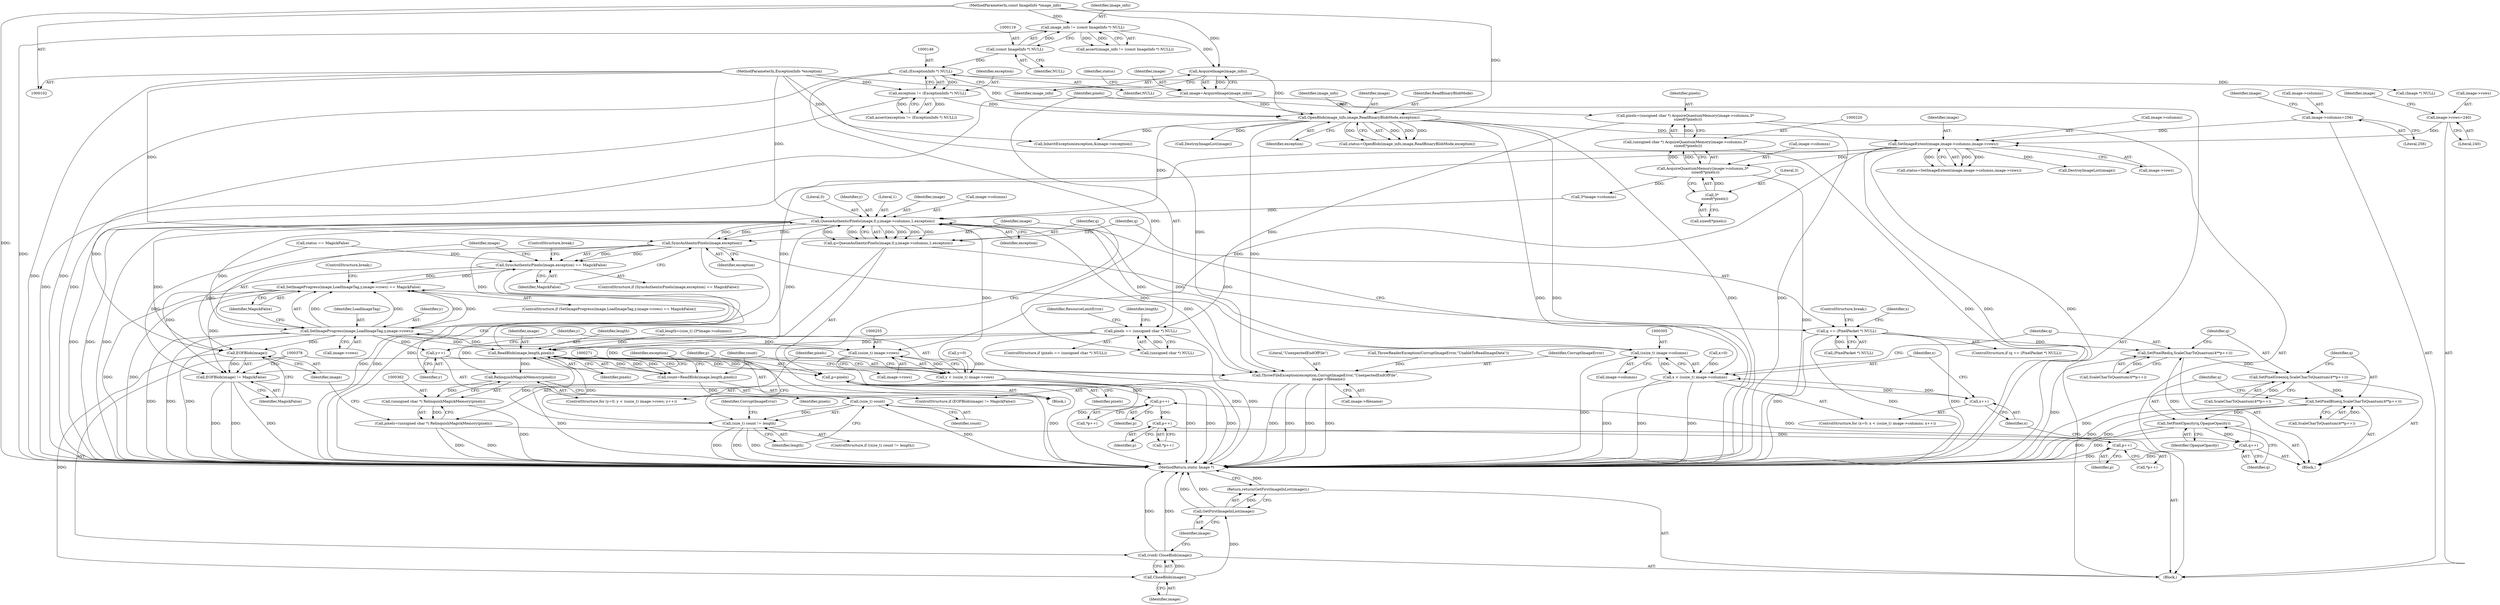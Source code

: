 digraph "0_ImageMagick_f6e9d0d9955e85bdd7540b251cd50d598dacc5e6_24@pointer" {
"1000217" [label="(Call,pixels=(unsigned char *) AcquireQuantumMemory(image->columns,3*\n     sizeof(*pixels)))"];
"1000219" [label="(Call,(unsigned char *) AcquireQuantumMemory(image->columns,3*\n     sizeof(*pixels)))"];
"1000221" [label="(Call,AcquireQuantumMemory(image->columns,3*\n     sizeof(*pixels)))"];
"1000195" [label="(Call,SetImageExtent(image,image->columns,image->rows))"];
"1000160" [label="(Call,OpenBlob(image_info,image,ReadBinaryBlobMode,exception))"];
"1000156" [label="(Call,AcquireImage(image_info))"];
"1000116" [label="(Call,image_info != (const ImageInfo *) NULL)"];
"1000103" [label="(MethodParameterIn,const ImageInfo *image_info)"];
"1000118" [label="(Call,(const ImageInfo *) NULL)"];
"1000154" [label="(Call,image=AcquireImage(image_info))"];
"1000143" [label="(Call,exception != (ExceptionInfo *) NULL)"];
"1000104" [label="(MethodParameterIn,ExceptionInfo *exception)"];
"1000145" [label="(Call,(ExceptionInfo *) NULL)"];
"1000178" [label="(Call,image->columns=256)"];
"1000183" [label="(Call,image->rows=240)"];
"1000225" [label="(Call,3*\n     sizeof(*pixels))"];
"1000231" [label="(Call,pixels == (unsigned char *) NULL)"];
"1000264" [label="(Call,ReadBlob(image,length,pixels))"];
"1000262" [label="(Call,count=ReadBlob(image,length,pixels))"];
"1000270" [label="(Call,(size_t) count)"];
"1000269" [label="(Call,(size_t) count != length)"];
"1000277" [label="(Call,p=pixels)"];
"1000318" [label="(Call,p++)"];
"1000326" [label="(Call,p++)"];
"1000334" [label="(Call,p++)"];
"1000282" [label="(Call,QueueAuthenticPixels(image,0,y,image->columns,1,exception))"];
"1000280" [label="(Call,q=QueueAuthenticPixels(image,0,y,image->columns,1,exception))"];
"1000292" [label="(Call,q == (PixelPacket *) NULL)"];
"1000312" [label="(Call,SetPixelRed(q,ScaleCharToQuantum(4**p++)))"];
"1000320" [label="(Call,SetPixelGreen(q,ScaleCharToQuantum(4**p++)))"];
"1000328" [label="(Call,SetPixelBlue(q,ScaleCharToQuantum(4**p++)))"];
"1000336" [label="(Call,SetPixelOpacity(q,OpaqueOpacity))"];
"1000339" [label="(Call,q++)"];
"1000304" [label="(Call,(ssize_t) image->columns)"];
"1000302" [label="(Call,x < (ssize_t) image->columns)"];
"1000309" [label="(Call,x++)"];
"1000343" [label="(Call,SyncAuthenticPixels(image,exception))"];
"1000342" [label="(Call,SyncAuthenticPixels(image,exception) == MagickFalse)"];
"1000349" [label="(Call,SetImageProgress(image,LoadImageTag,y,image->rows) == MagickFalse)"];
"1000366" [label="(Call,EOFBlob(image) != MagickFalse)"];
"1000350" [label="(Call,SetImageProgress(image,LoadImageTag,y,image->rows))"];
"1000254" [label="(Call,(ssize_t) image->rows)"];
"1000252" [label="(Call,y < (ssize_t) image->rows)"];
"1000259" [label="(Call,y++)"];
"1000367" [label="(Call,EOFBlob(image))"];
"1000379" [label="(Call,CloseBlob(image))"];
"1000377" [label="(Call,(void) CloseBlob(image))"];
"1000382" [label="(Call,GetFirstImageInList(image))"];
"1000381" [label="(Return,return(GetFirstImageInList(image));)"];
"1000370" [label="(Call,ThrowFileException(exception,CorruptImageError,\"UnexpectedEndOfFile\",\n      image->filename))"];
"1000363" [label="(Call,RelinquishMagickMemory(pixels))"];
"1000361" [label="(Call,(unsigned char *) RelinquishMagickMemory(pixels))"];
"1000359" [label="(Call,pixels=(unsigned char *) RelinquishMagickMemory(pixels))"];
"1000204" [label="(Call,status == MagickFalse)"];
"1000335" [label="(Identifier,p)"];
"1000161" [label="(Identifier,image_info)"];
"1000217" [label="(Call,pixels=(unsigned char *) AcquireQuantumMemory(image->columns,3*\n     sizeof(*pixels)))"];
"1000284" [label="(Literal,0)"];
"1000343" [label="(Call,SyncAuthenticPixels(image,exception))"];
"1000297" [label="(ControlStructure,break;)"];
"1000337" [label="(Identifier,q)"];
"1000304" [label="(Call,(ssize_t) image->columns)"];
"1000384" [label="(MethodReturn,static Image *)"];
"1000144" [label="(Identifier,exception)"];
"1000145" [label="(Call,(ExceptionInfo *) NULL)"];
"1000347" [label="(ControlStructure,break;)"];
"1000265" [label="(Identifier,image)"];
"1000261" [label="(Block,)"];
"1000248" [label="(ControlStructure,for (y=0; y < (ssize_t) image->rows; y++))"];
"1000154" [label="(Call,image=AcquireImage(image_info))"];
"1000373" [label="(Literal,\"UnexpectedEndOfFile\")"];
"1000190" [label="(Identifier,image)"];
"1000350" [label="(Call,SetImageProgress(image,LoadImageTag,y,image->rows))"];
"1000319" [label="(Identifier,p)"];
"1000340" [label="(Identifier,q)"];
"1000263" [label="(Identifier,count)"];
"1000147" [label="(Identifier,NULL)"];
"1000299" [label="(Call,x=0)"];
"1000256" [label="(Call,image->rows)"];
"1000237" [label="(Identifier,ResourceLimitError)"];
"1000278" [label="(Identifier,p)"];
"1000266" [label="(Identifier,length)"];
"1000313" [label="(Identifier,q)"];
"1000369" [label="(Identifier,MagickFalse)"];
"1000380" [label="(Identifier,image)"];
"1000285" [label="(Identifier,y)"];
"1000358" [label="(ControlStructure,break;)"];
"1000227" [label="(Call,sizeof(*pixels))"];
"1000311" [label="(Block,)"];
"1000381" [label="(Return,return(GetFirstImageInList(image));)"];
"1000159" [label="(Identifier,status)"];
"1000239" [label="(Call,length=(size_t) (3*image->columns))"];
"1000183" [label="(Call,image->rows=240)"];
"1000270" [label="(Call,(size_t) count)"];
"1000193" [label="(Call,status=SetImageExtent(image,image->columns,image->rows))"];
"1000367" [label="(Call,EOFBlob(image))"];
"1000291" [label="(ControlStructure,if (q == (PixelPacket *) NULL))"];
"1000328" [label="(Call,SetPixelBlue(q,ScaleCharToQuantum(4**p++)))"];
"1000219" [label="(Call,(unsigned char *) AcquireQuantumMemory(image->columns,3*\n     sizeof(*pixels)))"];
"1000354" [label="(Call,image->rows)"];
"1000289" [label="(Literal,1)"];
"1000336" [label="(Call,SetPixelOpacity(q,OpaqueOpacity))"];
"1000156" [label="(Call,AcquireImage(image_info))"];
"1000314" [label="(Call,ScaleCharToQuantum(4**p++))"];
"1000306" [label="(Call,image->columns)"];
"1000365" [label="(ControlStructure,if (EOFBlob(image) != MagickFalse))"];
"1000293" [label="(Identifier,q)"];
"1000334" [label="(Call,p++)"];
"1000267" [label="(Identifier,pixels)"];
"1000346" [label="(Identifier,MagickFalse)"];
"1000382" [label="(Call,GetFirstImageInList(image))"];
"1000277" [label="(Call,p=pixels)"];
"1000345" [label="(Identifier,exception)"];
"1000333" [label="(Call,*p++)"];
"1000226" [label="(Literal,3)"];
"1000264" [label="(Call,ReadBlob(image,length,pixels))"];
"1000185" [label="(Identifier,image)"];
"1000120" [label="(Identifier,NULL)"];
"1000325" [label="(Call,*p++)"];
"1000320" [label="(Call,SetPixelGreen(q,ScaleCharToQuantum(4**p++)))"];
"1000283" [label="(Identifier,image)"];
"1000338" [label="(Identifier,OpaqueOpacity)"];
"1000352" [label="(Identifier,LoadImageTag)"];
"1000208" [label="(Call,InheritException(exception,&image->exception))"];
"1000329" [label="(Identifier,q)"];
"1000243" [label="(Call,3*image->columns)"];
"1000215" [label="(Call,DestroyImageList(image))"];
"1000230" [label="(ControlStructure,if (pixels == (unsigned char *) NULL))"];
"1000290" [label="(Identifier,exception)"];
"1000175" [label="(Call,(Image *) NULL)"];
"1000327" [label="(Identifier,p)"];
"1000249" [label="(Call,y=0)"];
"1000364" [label="(Identifier,pixels)"];
"1000196" [label="(Identifier,image)"];
"1000225" [label="(Call,3*\n     sizeof(*pixels))"];
"1000160" [label="(Call,OpenBlob(image_info,image,ReadBinaryBlobMode,exception))"];
"1000302" [label="(Call,x < (ssize_t) image->columns)"];
"1000195" [label="(Call,SetImageExtent(image,image->columns,image->rows))"];
"1000253" [label="(Identifier,y)"];
"1000342" [label="(Call,SyncAuthenticPixels(image,exception) == MagickFalse)"];
"1000182" [label="(Literal,256)"];
"1000218" [label="(Identifier,pixels)"];
"1000361" [label="(Call,(unsigned char *) RelinquishMagickMemory(pixels))"];
"1000303" [label="(Identifier,x)"];
"1000339" [label="(Call,q++)"];
"1000351" [label="(Identifier,image)"];
"1000279" [label="(Identifier,pixels)"];
"1000179" [label="(Call,image->columns)"];
"1000310" [label="(Identifier,x)"];
"1000280" [label="(Call,q=QueueAuthenticPixels(image,0,y,image->columns,1,exception))"];
"1000312" [label="(Call,SetPixelRed(q,ScaleCharToQuantum(4**p++)))"];
"1000221" [label="(Call,AcquireQuantumMemory(image->columns,3*\n     sizeof(*pixels)))"];
"1000240" [label="(Identifier,length)"];
"1000330" [label="(Call,ScaleCharToQuantum(4**p++))"];
"1000383" [label="(Identifier,image)"];
"1000281" [label="(Identifier,q)"];
"1000187" [label="(Literal,240)"];
"1000260" [label="(Identifier,y)"];
"1000162" [label="(Identifier,image)"];
"1000309" [label="(Call,x++)"];
"1000184" [label="(Call,image->rows)"];
"1000231" [label="(Call,pixels == (unsigned char *) NULL)"];
"1000117" [label="(Identifier,image_info)"];
"1000142" [label="(Call,assert(exception != (ExceptionInfo *) NULL))"];
"1000318" [label="(Call,p++)"];
"1000374" [label="(Call,image->filename)"];
"1000368" [label="(Identifier,image)"];
"1000233" [label="(Call,(unsigned char *) NULL)"];
"1000341" [label="(ControlStructure,if (SyncAuthenticPixels(image,exception) == MagickFalse))"];
"1000115" [label="(Call,assert(image_info != (const ImageInfo *) NULL))"];
"1000143" [label="(Call,exception != (ExceptionInfo *) NULL)"];
"1000360" [label="(Identifier,pixels)"];
"1000321" [label="(Identifier,q)"];
"1000282" [label="(Call,QueueAuthenticPixels(image,0,y,image->columns,1,exception))"];
"1000294" [label="(Call,(PixelPacket *) NULL)"];
"1000349" [label="(Call,SetImageProgress(image,LoadImageTag,y,image->rows) == MagickFalse)"];
"1000268" [label="(ControlStructure,if ((size_t) count != length))"];
"1000322" [label="(Call,ScaleCharToQuantum(4**p++))"];
"1000274" [label="(Call,ThrowReaderException(CorruptImageError,\"UnableToReadImageData\"))"];
"1000105" [label="(Block,)"];
"1000232" [label="(Identifier,pixels)"];
"1000197" [label="(Call,image->columns)"];
"1000359" [label="(Call,pixels=(unsigned char *) RelinquishMagickMemory(pixels))"];
"1000164" [label="(Identifier,exception)"];
"1000348" [label="(ControlStructure,if (SetImageProgress(image,LoadImageTag,y,image->rows) == MagickFalse))"];
"1000275" [label="(Identifier,CorruptImageError)"];
"1000104" [label="(MethodParameterIn,ExceptionInfo *exception)"];
"1000155" [label="(Identifier,image)"];
"1000273" [label="(Identifier,length)"];
"1000254" [label="(Call,(ssize_t) image->rows)"];
"1000262" [label="(Call,count=ReadBlob(image,length,pixels))"];
"1000286" [label="(Call,image->columns)"];
"1000366" [label="(Call,EOFBlob(image) != MagickFalse)"];
"1000163" [label="(Identifier,ReadBinaryBlobMode)"];
"1000357" [label="(Identifier,MagickFalse)"];
"1000157" [label="(Identifier,image_info)"];
"1000372" [label="(Identifier,CorruptImageError)"];
"1000272" [label="(Identifier,count)"];
"1000300" [label="(Identifier,x)"];
"1000269" [label="(Call,(size_t) count != length)"];
"1000353" [label="(Identifier,y)"];
"1000158" [label="(Call,status=OpenBlob(image_info,image,ReadBinaryBlobMode,exception))"];
"1000298" [label="(ControlStructure,for (x=0; x < (ssize_t) image->columns; x++))"];
"1000200" [label="(Call,image->rows)"];
"1000317" [label="(Call,*p++)"];
"1000222" [label="(Call,image->columns)"];
"1000370" [label="(Call,ThrowFileException(exception,CorruptImageError,\"UnexpectedEndOfFile\",\n      image->filename))"];
"1000371" [label="(Identifier,exception)"];
"1000363" [label="(Call,RelinquishMagickMemory(pixels))"];
"1000292" [label="(Call,q == (PixelPacket *) NULL)"];
"1000103" [label="(MethodParameterIn,const ImageInfo *image_info)"];
"1000344" [label="(Identifier,image)"];
"1000377" [label="(Call,(void) CloseBlob(image))"];
"1000259" [label="(Call,y++)"];
"1000178" [label="(Call,image->columns=256)"];
"1000252" [label="(Call,y < (ssize_t) image->rows)"];
"1000116" [label="(Call,image_info != (const ImageInfo *) NULL)"];
"1000379" [label="(Call,CloseBlob(image))"];
"1000172" [label="(Call,DestroyImageList(image))"];
"1000118" [label="(Call,(const ImageInfo *) NULL)"];
"1000326" [label="(Call,p++)"];
"1000217" -> "1000105"  [label="AST: "];
"1000217" -> "1000219"  [label="CFG: "];
"1000218" -> "1000217"  [label="AST: "];
"1000219" -> "1000217"  [label="AST: "];
"1000232" -> "1000217"  [label="CFG: "];
"1000217" -> "1000384"  [label="DDG: "];
"1000219" -> "1000217"  [label="DDG: "];
"1000217" -> "1000231"  [label="DDG: "];
"1000219" -> "1000221"  [label="CFG: "];
"1000220" -> "1000219"  [label="AST: "];
"1000221" -> "1000219"  [label="AST: "];
"1000219" -> "1000384"  [label="DDG: "];
"1000221" -> "1000219"  [label="DDG: "];
"1000221" -> "1000219"  [label="DDG: "];
"1000221" -> "1000225"  [label="CFG: "];
"1000222" -> "1000221"  [label="AST: "];
"1000225" -> "1000221"  [label="AST: "];
"1000221" -> "1000384"  [label="DDG: "];
"1000195" -> "1000221"  [label="DDG: "];
"1000225" -> "1000221"  [label="DDG: "];
"1000221" -> "1000243"  [label="DDG: "];
"1000195" -> "1000193"  [label="AST: "];
"1000195" -> "1000200"  [label="CFG: "];
"1000196" -> "1000195"  [label="AST: "];
"1000197" -> "1000195"  [label="AST: "];
"1000200" -> "1000195"  [label="AST: "];
"1000193" -> "1000195"  [label="CFG: "];
"1000195" -> "1000384"  [label="DDG: "];
"1000195" -> "1000384"  [label="DDG: "];
"1000195" -> "1000193"  [label="DDG: "];
"1000195" -> "1000193"  [label="DDG: "];
"1000195" -> "1000193"  [label="DDG: "];
"1000160" -> "1000195"  [label="DDG: "];
"1000178" -> "1000195"  [label="DDG: "];
"1000183" -> "1000195"  [label="DDG: "];
"1000195" -> "1000215"  [label="DDG: "];
"1000195" -> "1000254"  [label="DDG: "];
"1000195" -> "1000264"  [label="DDG: "];
"1000195" -> "1000367"  [label="DDG: "];
"1000160" -> "1000158"  [label="AST: "];
"1000160" -> "1000164"  [label="CFG: "];
"1000161" -> "1000160"  [label="AST: "];
"1000162" -> "1000160"  [label="AST: "];
"1000163" -> "1000160"  [label="AST: "];
"1000164" -> "1000160"  [label="AST: "];
"1000158" -> "1000160"  [label="CFG: "];
"1000160" -> "1000384"  [label="DDG: "];
"1000160" -> "1000384"  [label="DDG: "];
"1000160" -> "1000384"  [label="DDG: "];
"1000160" -> "1000158"  [label="DDG: "];
"1000160" -> "1000158"  [label="DDG: "];
"1000160" -> "1000158"  [label="DDG: "];
"1000160" -> "1000158"  [label="DDG: "];
"1000156" -> "1000160"  [label="DDG: "];
"1000103" -> "1000160"  [label="DDG: "];
"1000154" -> "1000160"  [label="DDG: "];
"1000143" -> "1000160"  [label="DDG: "];
"1000104" -> "1000160"  [label="DDG: "];
"1000160" -> "1000172"  [label="DDG: "];
"1000160" -> "1000208"  [label="DDG: "];
"1000160" -> "1000282"  [label="DDG: "];
"1000160" -> "1000370"  [label="DDG: "];
"1000156" -> "1000154"  [label="AST: "];
"1000156" -> "1000157"  [label="CFG: "];
"1000157" -> "1000156"  [label="AST: "];
"1000154" -> "1000156"  [label="CFG: "];
"1000156" -> "1000154"  [label="DDG: "];
"1000116" -> "1000156"  [label="DDG: "];
"1000103" -> "1000156"  [label="DDG: "];
"1000116" -> "1000115"  [label="AST: "];
"1000116" -> "1000118"  [label="CFG: "];
"1000117" -> "1000116"  [label="AST: "];
"1000118" -> "1000116"  [label="AST: "];
"1000115" -> "1000116"  [label="CFG: "];
"1000116" -> "1000384"  [label="DDG: "];
"1000116" -> "1000115"  [label="DDG: "];
"1000116" -> "1000115"  [label="DDG: "];
"1000103" -> "1000116"  [label="DDG: "];
"1000118" -> "1000116"  [label="DDG: "];
"1000103" -> "1000102"  [label="AST: "];
"1000103" -> "1000384"  [label="DDG: "];
"1000118" -> "1000120"  [label="CFG: "];
"1000119" -> "1000118"  [label="AST: "];
"1000120" -> "1000118"  [label="AST: "];
"1000118" -> "1000145"  [label="DDG: "];
"1000154" -> "1000105"  [label="AST: "];
"1000155" -> "1000154"  [label="AST: "];
"1000159" -> "1000154"  [label="CFG: "];
"1000154" -> "1000384"  [label="DDG: "];
"1000143" -> "1000142"  [label="AST: "];
"1000143" -> "1000145"  [label="CFG: "];
"1000144" -> "1000143"  [label="AST: "];
"1000145" -> "1000143"  [label="AST: "];
"1000142" -> "1000143"  [label="CFG: "];
"1000143" -> "1000384"  [label="DDG: "];
"1000143" -> "1000142"  [label="DDG: "];
"1000143" -> "1000142"  [label="DDG: "];
"1000104" -> "1000143"  [label="DDG: "];
"1000145" -> "1000143"  [label="DDG: "];
"1000104" -> "1000102"  [label="AST: "];
"1000104" -> "1000384"  [label="DDG: "];
"1000104" -> "1000208"  [label="DDG: "];
"1000104" -> "1000282"  [label="DDG: "];
"1000104" -> "1000343"  [label="DDG: "];
"1000104" -> "1000370"  [label="DDG: "];
"1000145" -> "1000147"  [label="CFG: "];
"1000146" -> "1000145"  [label="AST: "];
"1000147" -> "1000145"  [label="AST: "];
"1000145" -> "1000384"  [label="DDG: "];
"1000145" -> "1000175"  [label="DDG: "];
"1000145" -> "1000233"  [label="DDG: "];
"1000178" -> "1000105"  [label="AST: "];
"1000178" -> "1000182"  [label="CFG: "];
"1000179" -> "1000178"  [label="AST: "];
"1000182" -> "1000178"  [label="AST: "];
"1000185" -> "1000178"  [label="CFG: "];
"1000183" -> "1000105"  [label="AST: "];
"1000183" -> "1000187"  [label="CFG: "];
"1000184" -> "1000183"  [label="AST: "];
"1000187" -> "1000183"  [label="AST: "];
"1000190" -> "1000183"  [label="CFG: "];
"1000225" -> "1000227"  [label="CFG: "];
"1000226" -> "1000225"  [label="AST: "];
"1000227" -> "1000225"  [label="AST: "];
"1000231" -> "1000230"  [label="AST: "];
"1000231" -> "1000233"  [label="CFG: "];
"1000232" -> "1000231"  [label="AST: "];
"1000233" -> "1000231"  [label="AST: "];
"1000237" -> "1000231"  [label="CFG: "];
"1000240" -> "1000231"  [label="CFG: "];
"1000231" -> "1000384"  [label="DDG: "];
"1000231" -> "1000384"  [label="DDG: "];
"1000233" -> "1000231"  [label="DDG: "];
"1000231" -> "1000264"  [label="DDG: "];
"1000231" -> "1000363"  [label="DDG: "];
"1000264" -> "1000262"  [label="AST: "];
"1000264" -> "1000267"  [label="CFG: "];
"1000265" -> "1000264"  [label="AST: "];
"1000266" -> "1000264"  [label="AST: "];
"1000267" -> "1000264"  [label="AST: "];
"1000262" -> "1000264"  [label="CFG: "];
"1000264" -> "1000262"  [label="DDG: "];
"1000264" -> "1000262"  [label="DDG: "];
"1000264" -> "1000262"  [label="DDG: "];
"1000350" -> "1000264"  [label="DDG: "];
"1000239" -> "1000264"  [label="DDG: "];
"1000269" -> "1000264"  [label="DDG: "];
"1000264" -> "1000269"  [label="DDG: "];
"1000264" -> "1000277"  [label="DDG: "];
"1000264" -> "1000282"  [label="DDG: "];
"1000264" -> "1000363"  [label="DDG: "];
"1000262" -> "1000261"  [label="AST: "];
"1000263" -> "1000262"  [label="AST: "];
"1000271" -> "1000262"  [label="CFG: "];
"1000262" -> "1000384"  [label="DDG: "];
"1000262" -> "1000270"  [label="DDG: "];
"1000270" -> "1000269"  [label="AST: "];
"1000270" -> "1000272"  [label="CFG: "];
"1000271" -> "1000270"  [label="AST: "];
"1000272" -> "1000270"  [label="AST: "];
"1000273" -> "1000270"  [label="CFG: "];
"1000270" -> "1000384"  [label="DDG: "];
"1000270" -> "1000269"  [label="DDG: "];
"1000269" -> "1000268"  [label="AST: "];
"1000269" -> "1000273"  [label="CFG: "];
"1000273" -> "1000269"  [label="AST: "];
"1000275" -> "1000269"  [label="CFG: "];
"1000278" -> "1000269"  [label="CFG: "];
"1000269" -> "1000384"  [label="DDG: "];
"1000269" -> "1000384"  [label="DDG: "];
"1000269" -> "1000384"  [label="DDG: "];
"1000277" -> "1000261"  [label="AST: "];
"1000277" -> "1000279"  [label="CFG: "];
"1000278" -> "1000277"  [label="AST: "];
"1000279" -> "1000277"  [label="AST: "];
"1000281" -> "1000277"  [label="CFG: "];
"1000277" -> "1000384"  [label="DDG: "];
"1000277" -> "1000318"  [label="DDG: "];
"1000318" -> "1000317"  [label="AST: "];
"1000318" -> "1000319"  [label="CFG: "];
"1000319" -> "1000318"  [label="AST: "];
"1000317" -> "1000318"  [label="CFG: "];
"1000334" -> "1000318"  [label="DDG: "];
"1000318" -> "1000326"  [label="DDG: "];
"1000326" -> "1000325"  [label="AST: "];
"1000326" -> "1000327"  [label="CFG: "];
"1000327" -> "1000326"  [label="AST: "];
"1000325" -> "1000326"  [label="CFG: "];
"1000326" -> "1000334"  [label="DDG: "];
"1000334" -> "1000333"  [label="AST: "];
"1000334" -> "1000335"  [label="CFG: "];
"1000335" -> "1000334"  [label="AST: "];
"1000333" -> "1000334"  [label="CFG: "];
"1000334" -> "1000384"  [label="DDG: "];
"1000282" -> "1000280"  [label="AST: "];
"1000282" -> "1000290"  [label="CFG: "];
"1000283" -> "1000282"  [label="AST: "];
"1000284" -> "1000282"  [label="AST: "];
"1000285" -> "1000282"  [label="AST: "];
"1000286" -> "1000282"  [label="AST: "];
"1000289" -> "1000282"  [label="AST: "];
"1000290" -> "1000282"  [label="AST: "];
"1000280" -> "1000282"  [label="CFG: "];
"1000282" -> "1000384"  [label="DDG: "];
"1000282" -> "1000384"  [label="DDG: "];
"1000282" -> "1000384"  [label="DDG: "];
"1000282" -> "1000280"  [label="DDG: "];
"1000282" -> "1000280"  [label="DDG: "];
"1000282" -> "1000280"  [label="DDG: "];
"1000282" -> "1000280"  [label="DDG: "];
"1000282" -> "1000280"  [label="DDG: "];
"1000282" -> "1000280"  [label="DDG: "];
"1000252" -> "1000282"  [label="DDG: "];
"1000304" -> "1000282"  [label="DDG: "];
"1000243" -> "1000282"  [label="DDG: "];
"1000343" -> "1000282"  [label="DDG: "];
"1000282" -> "1000304"  [label="DDG: "];
"1000282" -> "1000343"  [label="DDG: "];
"1000282" -> "1000343"  [label="DDG: "];
"1000282" -> "1000350"  [label="DDG: "];
"1000282" -> "1000367"  [label="DDG: "];
"1000282" -> "1000370"  [label="DDG: "];
"1000280" -> "1000261"  [label="AST: "];
"1000281" -> "1000280"  [label="AST: "];
"1000293" -> "1000280"  [label="CFG: "];
"1000280" -> "1000384"  [label="DDG: "];
"1000280" -> "1000292"  [label="DDG: "];
"1000292" -> "1000291"  [label="AST: "];
"1000292" -> "1000294"  [label="CFG: "];
"1000293" -> "1000292"  [label="AST: "];
"1000294" -> "1000292"  [label="AST: "];
"1000297" -> "1000292"  [label="CFG: "];
"1000300" -> "1000292"  [label="CFG: "];
"1000292" -> "1000384"  [label="DDG: "];
"1000292" -> "1000384"  [label="DDG: "];
"1000292" -> "1000384"  [label="DDG: "];
"1000294" -> "1000292"  [label="DDG: "];
"1000292" -> "1000312"  [label="DDG: "];
"1000312" -> "1000311"  [label="AST: "];
"1000312" -> "1000314"  [label="CFG: "];
"1000313" -> "1000312"  [label="AST: "];
"1000314" -> "1000312"  [label="AST: "];
"1000321" -> "1000312"  [label="CFG: "];
"1000312" -> "1000384"  [label="DDG: "];
"1000339" -> "1000312"  [label="DDG: "];
"1000314" -> "1000312"  [label="DDG: "];
"1000312" -> "1000320"  [label="DDG: "];
"1000320" -> "1000311"  [label="AST: "];
"1000320" -> "1000322"  [label="CFG: "];
"1000321" -> "1000320"  [label="AST: "];
"1000322" -> "1000320"  [label="AST: "];
"1000329" -> "1000320"  [label="CFG: "];
"1000320" -> "1000384"  [label="DDG: "];
"1000322" -> "1000320"  [label="DDG: "];
"1000320" -> "1000328"  [label="DDG: "];
"1000328" -> "1000311"  [label="AST: "];
"1000328" -> "1000330"  [label="CFG: "];
"1000329" -> "1000328"  [label="AST: "];
"1000330" -> "1000328"  [label="AST: "];
"1000337" -> "1000328"  [label="CFG: "];
"1000328" -> "1000384"  [label="DDG: "];
"1000328" -> "1000384"  [label="DDG: "];
"1000330" -> "1000328"  [label="DDG: "];
"1000328" -> "1000336"  [label="DDG: "];
"1000336" -> "1000311"  [label="AST: "];
"1000336" -> "1000338"  [label="CFG: "];
"1000337" -> "1000336"  [label="AST: "];
"1000338" -> "1000336"  [label="AST: "];
"1000340" -> "1000336"  [label="CFG: "];
"1000336" -> "1000384"  [label="DDG: "];
"1000336" -> "1000384"  [label="DDG: "];
"1000336" -> "1000339"  [label="DDG: "];
"1000339" -> "1000311"  [label="AST: "];
"1000339" -> "1000340"  [label="CFG: "];
"1000340" -> "1000339"  [label="AST: "];
"1000310" -> "1000339"  [label="CFG: "];
"1000339" -> "1000384"  [label="DDG: "];
"1000304" -> "1000302"  [label="AST: "];
"1000304" -> "1000306"  [label="CFG: "];
"1000305" -> "1000304"  [label="AST: "];
"1000306" -> "1000304"  [label="AST: "];
"1000302" -> "1000304"  [label="CFG: "];
"1000304" -> "1000384"  [label="DDG: "];
"1000304" -> "1000302"  [label="DDG: "];
"1000302" -> "1000298"  [label="AST: "];
"1000303" -> "1000302"  [label="AST: "];
"1000313" -> "1000302"  [label="CFG: "];
"1000344" -> "1000302"  [label="CFG: "];
"1000302" -> "1000384"  [label="DDG: "];
"1000302" -> "1000384"  [label="DDG: "];
"1000302" -> "1000384"  [label="DDG: "];
"1000309" -> "1000302"  [label="DDG: "];
"1000299" -> "1000302"  [label="DDG: "];
"1000302" -> "1000309"  [label="DDG: "];
"1000309" -> "1000298"  [label="AST: "];
"1000309" -> "1000310"  [label="CFG: "];
"1000310" -> "1000309"  [label="AST: "];
"1000303" -> "1000309"  [label="CFG: "];
"1000343" -> "1000342"  [label="AST: "];
"1000343" -> "1000345"  [label="CFG: "];
"1000344" -> "1000343"  [label="AST: "];
"1000345" -> "1000343"  [label="AST: "];
"1000346" -> "1000343"  [label="CFG: "];
"1000343" -> "1000384"  [label="DDG: "];
"1000343" -> "1000342"  [label="DDG: "];
"1000343" -> "1000342"  [label="DDG: "];
"1000343" -> "1000350"  [label="DDG: "];
"1000343" -> "1000367"  [label="DDG: "];
"1000343" -> "1000370"  [label="DDG: "];
"1000342" -> "1000341"  [label="AST: "];
"1000342" -> "1000346"  [label="CFG: "];
"1000346" -> "1000342"  [label="AST: "];
"1000347" -> "1000342"  [label="CFG: "];
"1000351" -> "1000342"  [label="CFG: "];
"1000342" -> "1000384"  [label="DDG: "];
"1000342" -> "1000384"  [label="DDG: "];
"1000349" -> "1000342"  [label="DDG: "];
"1000204" -> "1000342"  [label="DDG: "];
"1000342" -> "1000349"  [label="DDG: "];
"1000342" -> "1000366"  [label="DDG: "];
"1000349" -> "1000348"  [label="AST: "];
"1000349" -> "1000357"  [label="CFG: "];
"1000350" -> "1000349"  [label="AST: "];
"1000357" -> "1000349"  [label="AST: "];
"1000358" -> "1000349"  [label="CFG: "];
"1000260" -> "1000349"  [label="CFG: "];
"1000349" -> "1000384"  [label="DDG: "];
"1000349" -> "1000384"  [label="DDG: "];
"1000350" -> "1000349"  [label="DDG: "];
"1000350" -> "1000349"  [label="DDG: "];
"1000350" -> "1000349"  [label="DDG: "];
"1000350" -> "1000349"  [label="DDG: "];
"1000349" -> "1000366"  [label="DDG: "];
"1000366" -> "1000365"  [label="AST: "];
"1000366" -> "1000369"  [label="CFG: "];
"1000367" -> "1000366"  [label="AST: "];
"1000369" -> "1000366"  [label="AST: "];
"1000371" -> "1000366"  [label="CFG: "];
"1000378" -> "1000366"  [label="CFG: "];
"1000366" -> "1000384"  [label="DDG: "];
"1000366" -> "1000384"  [label="DDG: "];
"1000366" -> "1000384"  [label="DDG: "];
"1000367" -> "1000366"  [label="DDG: "];
"1000204" -> "1000366"  [label="DDG: "];
"1000350" -> "1000354"  [label="CFG: "];
"1000351" -> "1000350"  [label="AST: "];
"1000352" -> "1000350"  [label="AST: "];
"1000353" -> "1000350"  [label="AST: "];
"1000354" -> "1000350"  [label="AST: "];
"1000357" -> "1000350"  [label="CFG: "];
"1000350" -> "1000384"  [label="DDG: "];
"1000350" -> "1000384"  [label="DDG: "];
"1000350" -> "1000384"  [label="DDG: "];
"1000350" -> "1000254"  [label="DDG: "];
"1000350" -> "1000259"  [label="DDG: "];
"1000254" -> "1000350"  [label="DDG: "];
"1000350" -> "1000367"  [label="DDG: "];
"1000254" -> "1000252"  [label="AST: "];
"1000254" -> "1000256"  [label="CFG: "];
"1000255" -> "1000254"  [label="AST: "];
"1000256" -> "1000254"  [label="AST: "];
"1000252" -> "1000254"  [label="CFG: "];
"1000254" -> "1000384"  [label="DDG: "];
"1000254" -> "1000252"  [label="DDG: "];
"1000252" -> "1000248"  [label="AST: "];
"1000253" -> "1000252"  [label="AST: "];
"1000263" -> "1000252"  [label="CFG: "];
"1000360" -> "1000252"  [label="CFG: "];
"1000252" -> "1000384"  [label="DDG: "];
"1000252" -> "1000384"  [label="DDG: "];
"1000252" -> "1000384"  [label="DDG: "];
"1000259" -> "1000252"  [label="DDG: "];
"1000249" -> "1000252"  [label="DDG: "];
"1000259" -> "1000248"  [label="AST: "];
"1000259" -> "1000260"  [label="CFG: "];
"1000260" -> "1000259"  [label="AST: "];
"1000253" -> "1000259"  [label="CFG: "];
"1000367" -> "1000368"  [label="CFG: "];
"1000368" -> "1000367"  [label="AST: "];
"1000369" -> "1000367"  [label="CFG: "];
"1000367" -> "1000379"  [label="DDG: "];
"1000379" -> "1000377"  [label="AST: "];
"1000379" -> "1000380"  [label="CFG: "];
"1000380" -> "1000379"  [label="AST: "];
"1000377" -> "1000379"  [label="CFG: "];
"1000379" -> "1000377"  [label="DDG: "];
"1000379" -> "1000382"  [label="DDG: "];
"1000377" -> "1000105"  [label="AST: "];
"1000378" -> "1000377"  [label="AST: "];
"1000383" -> "1000377"  [label="CFG: "];
"1000377" -> "1000384"  [label="DDG: "];
"1000377" -> "1000384"  [label="DDG: "];
"1000382" -> "1000381"  [label="AST: "];
"1000382" -> "1000383"  [label="CFG: "];
"1000383" -> "1000382"  [label="AST: "];
"1000381" -> "1000382"  [label="CFG: "];
"1000382" -> "1000384"  [label="DDG: "];
"1000382" -> "1000384"  [label="DDG: "];
"1000382" -> "1000381"  [label="DDG: "];
"1000381" -> "1000105"  [label="AST: "];
"1000384" -> "1000381"  [label="CFG: "];
"1000381" -> "1000384"  [label="DDG: "];
"1000370" -> "1000365"  [label="AST: "];
"1000370" -> "1000374"  [label="CFG: "];
"1000371" -> "1000370"  [label="AST: "];
"1000372" -> "1000370"  [label="AST: "];
"1000373" -> "1000370"  [label="AST: "];
"1000374" -> "1000370"  [label="AST: "];
"1000378" -> "1000370"  [label="CFG: "];
"1000370" -> "1000384"  [label="DDG: "];
"1000370" -> "1000384"  [label="DDG: "];
"1000370" -> "1000384"  [label="DDG: "];
"1000370" -> "1000384"  [label="DDG: "];
"1000274" -> "1000370"  [label="DDG: "];
"1000363" -> "1000361"  [label="AST: "];
"1000363" -> "1000364"  [label="CFG: "];
"1000364" -> "1000363"  [label="AST: "];
"1000361" -> "1000363"  [label="CFG: "];
"1000363" -> "1000361"  [label="DDG: "];
"1000361" -> "1000359"  [label="AST: "];
"1000362" -> "1000361"  [label="AST: "];
"1000359" -> "1000361"  [label="CFG: "];
"1000361" -> "1000384"  [label="DDG: "];
"1000361" -> "1000359"  [label="DDG: "];
"1000359" -> "1000105"  [label="AST: "];
"1000360" -> "1000359"  [label="AST: "];
"1000368" -> "1000359"  [label="CFG: "];
"1000359" -> "1000384"  [label="DDG: "];
"1000359" -> "1000384"  [label="DDG: "];
}
